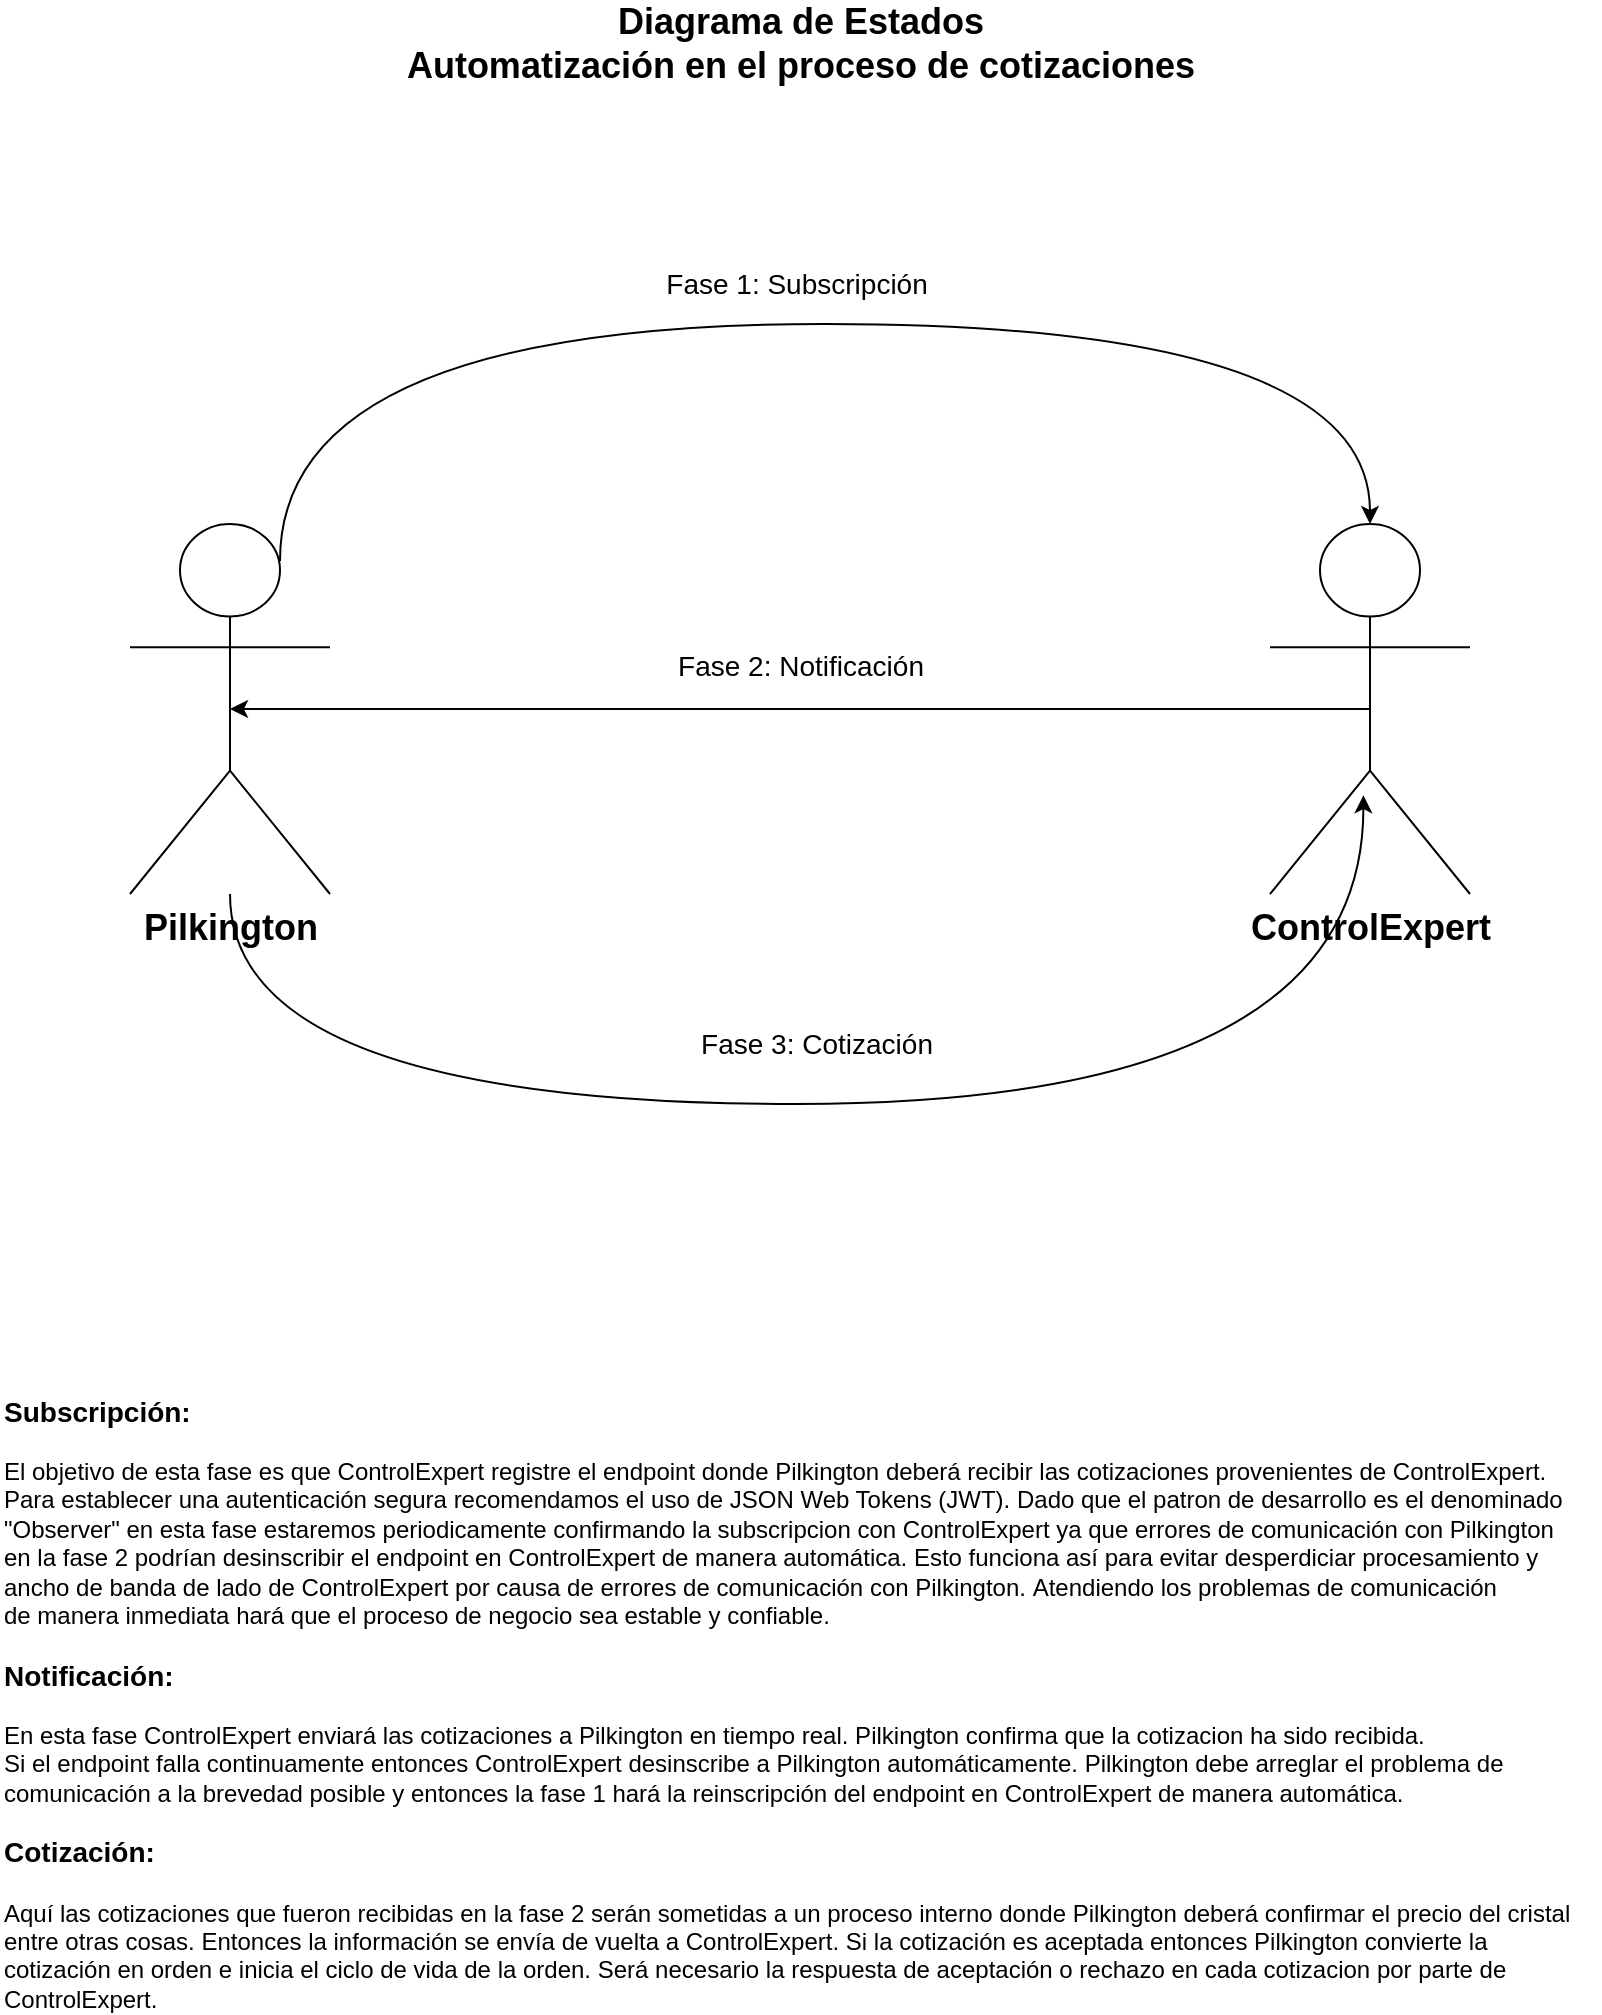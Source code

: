 <mxfile version="13.5.7" type="device" pages="2"><diagram id="7abeKxNTP9F-t3Ke3u-b" name="States"><mxGraphModel dx="1342" dy="642" grid="1" gridSize="10" guides="1" tooltips="1" connect="1" arrows="1" fold="1" page="1" pageScale="1" pageWidth="1100" pageHeight="1700" math="0" shadow="0"><root><mxCell id="SJULkJuK-DnaHvOuJz-L-0"/><mxCell id="SJULkJuK-DnaHvOuJz-L-1" parent="SJULkJuK-DnaHvOuJz-L-0"/><mxCell id="-hnTAG9LJGvzXUDbTKDv-25" value="&lt;font style=&quot;font-size: 14px&quot;&gt;Fase 1: Subscripción&lt;/font&gt;" style="edgeStyle=orthogonalEdgeStyle;rounded=0;orthogonalLoop=1;jettySize=auto;html=1;curved=1;entryX=0.5;entryY=0;entryDx=0;entryDy=0;entryPerimeter=0;exitX=0.75;exitY=0.1;exitDx=0;exitDy=0;exitPerimeter=0;" parent="SJULkJuK-DnaHvOuJz-L-1" source="-hnTAG9LJGvzXUDbTKDv-31" target="-hnTAG9LJGvzXUDbTKDv-32" edge="1"><mxGeometry x="-0.015" y="20" relative="1" as="geometry"><mxPoint x="425" y="440" as="sourcePoint"/><mxPoint x="680" y="440.858" as="targetPoint"/><Array as="points"><mxPoint x="290" y="200"/><mxPoint x="835" y="200"/></Array><mxPoint as="offset"/></mxGeometry></mxCell><mxCell id="-hnTAG9LJGvzXUDbTKDv-28" value="&lt;font style=&quot;font-size: 14px&quot;&gt;Fase 3: Cotización&lt;/font&gt;" style="edgeStyle=orthogonalEdgeStyle;curved=1;rounded=0;orthogonalLoop=1;jettySize=auto;html=1;entryX=0.467;entryY=0.733;entryDx=0;entryDy=0;entryPerimeter=0;" parent="SJULkJuK-DnaHvOuJz-L-1" source="-hnTAG9LJGvzXUDbTKDv-31" target="-hnTAG9LJGvzXUDbTKDv-32" edge="1"><mxGeometry x="-0.038" y="30" relative="1" as="geometry"><mxPoint x="425" y="480" as="sourcePoint"/><mxPoint x="685" y="470" as="targetPoint"/><Array as="points"><mxPoint x="265" y="590"/><mxPoint x="832" y="590"/></Array><mxPoint as="offset"/></mxGeometry></mxCell><mxCell id="-hnTAG9LJGvzXUDbTKDv-29" value="&lt;font style=&quot;font-size: 14px&quot;&gt;Fase 2: Notificación&lt;/font&gt;" style="edgeStyle=none;rounded=0;orthogonalLoop=1;jettySize=auto;html=1;entryX=0.5;entryY=0.5;entryDx=0;entryDy=0;exitX=0.5;exitY=0.5;exitDx=0;exitDy=0;exitPerimeter=0;entryPerimeter=0;" parent="SJULkJuK-DnaHvOuJz-L-1" source="-hnTAG9LJGvzXUDbTKDv-32" target="-hnTAG9LJGvzXUDbTKDv-31" edge="1"><mxGeometry y="-22" relative="1" as="geometry"><mxPoint x="670" y="455" as="sourcePoint"/><mxPoint x="440" y="455" as="targetPoint"/><mxPoint as="offset"/></mxGeometry></mxCell><mxCell id="-hnTAG9LJGvzXUDbTKDv-31" value="&lt;b&gt;&lt;font style=&quot;font-size: 18px&quot;&gt;Pilkington&lt;/font&gt;&lt;/b&gt;" style="shape=umlActor;verticalLabelPosition=bottom;verticalAlign=top;html=1;fillColor=none;" parent="SJULkJuK-DnaHvOuJz-L-1" vertex="1"><mxGeometry x="215" y="300" width="100" height="185" as="geometry"/></mxCell><mxCell id="-hnTAG9LJGvzXUDbTKDv-32" value="&lt;font style=&quot;font-size: 18px&quot;&gt;&lt;b&gt;ControlExpert&lt;/b&gt;&lt;/font&gt;" style="shape=umlActor;verticalLabelPosition=bottom;verticalAlign=top;html=1;fillColor=none;" parent="SJULkJuK-DnaHvOuJz-L-1" vertex="1"><mxGeometry x="785" y="300" width="100" height="185" as="geometry"/></mxCell><mxCell id="MNfuSNsSeSweqInXl_1V-0" value="&lt;font style=&quot;font-size: 18px&quot;&gt;Diagrama de Estados&lt;br&gt;Automatización en el proceso de cotizaciones&lt;/font&gt;" style="text;html=1;align=center;verticalAlign=middle;resizable=0;points=[];autosize=1;fontStyle=1" parent="SJULkJuK-DnaHvOuJz-L-1" vertex="1"><mxGeometry x="345" y="40" width="410" height="40" as="geometry"/></mxCell><mxCell id="VOP78L5EGlvwiCBQJU8j-10" value="&lt;div&gt;&lt;b&gt;&lt;font style=&quot;font-size: 14px&quot;&gt;Subscripción:&lt;/font&gt;&lt;/b&gt;&lt;/div&gt;&lt;div&gt;&lt;br&gt;&lt;/div&gt;&lt;div&gt;El objetivo de esta fase es que ControlExpert registre el endpoint donde Pilkington deberá recibir las cotizaciones provenientes de ControlExpert.&lt;/div&gt;&lt;div&gt;Para establecer una autenticación segura recomendamos el uso de JSON Web Tokens (JWT). Dado que el patron de desarrollo es el denominado&lt;/div&gt;&lt;div&gt;&quot;Observer&quot; en esta fase estaremos&amp;nbsp;&lt;span&gt;periodicamente confirmando la subscripcion con ControlExpert ya que errores de comunicación con Pilkington&lt;/span&gt;&lt;/div&gt;&lt;div&gt;&lt;span&gt;en la fase 2 podrían desinscribir el endpoint en ControlExpert&amp;nbsp;&lt;/span&gt;&lt;span&gt;de manera automática.&amp;nbsp;&lt;/span&gt;&lt;span&gt;Esto funciona así para&amp;nbsp;&lt;/span&gt;&lt;span&gt;evitar desperdiciar procesamiento y&amp;nbsp;&lt;/span&gt;&lt;/div&gt;&lt;div&gt;&lt;span&gt;ancho de banda de lado de ControlExpert por causa de errores de comunicación con Pilkington.&amp;nbsp;&lt;/span&gt;&lt;span&gt;Atendiendo los problemas de comunicación&lt;/span&gt;&lt;/div&gt;&lt;div&gt;&lt;span&gt;de manera inmediata hará que el proceso de negocio sea estable y confiable.&lt;/span&gt;&lt;/div&gt;&lt;div&gt;&lt;br&gt;&lt;/div&gt;&lt;div&gt;&lt;b&gt;&lt;font style=&quot;font-size: 14px&quot;&gt;Notificación:&lt;/font&gt;&lt;/b&gt;&lt;/div&gt;&lt;div&gt;&lt;br&gt;&lt;/div&gt;&lt;div&gt;En esta fase ControlExpert enviará las cotizaciones a Pilkington en tiempo real. Pilkington confirma que la cotizacion ha sido recibida.&lt;/div&gt;&lt;div&gt;Si el endpoint falla continuamente entonces ControlExpert desinscribe a Pilkington automáticamente. Pilkington debe arreglar el problema de&amp;nbsp;&lt;/div&gt;&lt;div&gt;comunicación a la brevedad posible&amp;nbsp;&lt;span&gt;y&amp;nbsp;&lt;/span&gt;&lt;span&gt;entonces la fase 1 hará la reinscripción del endpoint en ControlExpert de manera automática.&lt;/span&gt;&lt;/div&gt;&lt;div&gt;&lt;br&gt;&lt;/div&gt;&lt;div&gt;&lt;b&gt;&lt;font style=&quot;font-size: 14px&quot;&gt;Cotización:&lt;/font&gt;&lt;/b&gt;&lt;/div&gt;&lt;div&gt;&lt;br&gt;&lt;/div&gt;&lt;div&gt;Aquí las cotizaciones que fueron recibidas en la fase 2 serán sometidas a un proceso interno donde Pilkington deberá confirmar el precio del cristal&amp;nbsp;&lt;/div&gt;&lt;div&gt;entre otras cosas.&amp;nbsp;&lt;span&gt;Entonces la información se envía de vuelta a ControlExpert. Si la cotización es aceptada entonces Pilkington convierte&amp;nbsp;&lt;/span&gt;&lt;span&gt;la&amp;nbsp;&lt;/span&gt;&lt;/div&gt;&lt;div&gt;&lt;span&gt;cotización en orden e inicia el ciclo de vida de la orden.&amp;nbsp;&lt;/span&gt;&lt;span&gt;Será necesario la respuesta de aceptación o rechazo en cada cotizacion por parte de&amp;nbsp;&lt;/span&gt;&lt;/div&gt;&lt;div&gt;&lt;span&gt;ControlExpert.&lt;/span&gt;&lt;/div&gt;" style="text;html=1;align=left;verticalAlign=middle;resizable=0;points=[];autosize=1;" vertex="1" parent="SJULkJuK-DnaHvOuJz-L-1"><mxGeometry x="150" y="740" width="800" height="300" as="geometry"/></mxCell></root></mxGraphModel></diagram><diagram id="RaXyIi3Ek7fJzjvy-e_c" name="Sequence"><mxGraphModel dx="1342" dy="642" grid="1" gridSize="10" guides="1" tooltips="1" connect="1" arrows="1" fold="1" page="1" pageScale="1" pageWidth="1100" pageHeight="1700" math="0" shadow="0"><root><mxCell id="PCvYHxLtg_FURMmkUdhe-0"/><mxCell id="PCvYHxLtg_FURMmkUdhe-1" parent="PCvYHxLtg_FURMmkUdhe-0"/><mxCell id="XxgOG4PLiPkIXX04eCpn-36" style="edgeStyle=orthogonalEdgeStyle;rounded=0;orthogonalLoop=1;jettySize=auto;html=1;" parent="PCvYHxLtg_FURMmkUdhe-1" source="XxgOG4PLiPkIXX04eCpn-17" edge="1"><mxGeometry relative="1" as="geometry"><mxPoint x="176" y="910" as="targetPoint"/><Array as="points"><mxPoint x="90" y="620"/><mxPoint x="90" y="910"/></Array></mxGeometry></mxCell><mxCell id="XxgOG4PLiPkIXX04eCpn-38" style="edgeStyle=orthogonalEdgeStyle;rounded=0;orthogonalLoop=1;jettySize=auto;html=1;" parent="PCvYHxLtg_FURMmkUdhe-1" source="XxgOG4PLiPkIXX04eCpn-26" edge="1"><mxGeometry relative="1" as="geometry"><mxPoint x="176" y="910" as="targetPoint"/><Array as="points"><mxPoint x="90" y="740"/><mxPoint x="90" y="910"/></Array></mxGeometry></mxCell><mxCell id="XxgOG4PLiPkIXX04eCpn-41" style="edgeStyle=orthogonalEdgeStyle;rounded=0;orthogonalLoop=1;jettySize=auto;html=1;" parent="PCvYHxLtg_FURMmkUdhe-1" source="XxgOG4PLiPkIXX04eCpn-39" edge="1"><mxGeometry relative="1" as="geometry"><mxPoint x="176" y="240" as="targetPoint"/><Array as="points"><mxPoint x="90" y="520"/><mxPoint x="90" y="240"/></Array></mxGeometry></mxCell><mxCell id="eopvUxrx-0lpeHai7FpC-42" style="edgeStyle=orthogonalEdgeStyle;rounded=0;orthogonalLoop=1;jettySize=auto;html=1;exitX=0;exitY=0.5;exitDx=0;exitDy=0;" parent="PCvYHxLtg_FURMmkUdhe-1" source="eopvUxrx-0lpeHai7FpC-14" edge="1"><mxGeometry relative="1" as="geometry"><mxPoint x="710" y="1190" as="targetPoint"/><Array as="points"><mxPoint x="630" y="980"/><mxPoint x="630" y="1190"/></Array></mxGeometry></mxCell><mxCell id="eopvUxrx-0lpeHai7FpC-44" value="Observer pattern donde Pilkington es el Observer y ControlExpert es el Subject" style="text;html=1;align=center;verticalAlign=middle;resizable=0;points=[];autosize=1;fontStyle=1" parent="PCvYHxLtg_FURMmkUdhe-1" vertex="1"><mxGeometry x="315" y="80" width="470" height="20" as="geometry"/></mxCell><mxCell id="eopvUxrx-0lpeHai7FpC-46" value="&lt;font style=&quot;font-size: 18px&quot;&gt;Diagrama de Secuencia&lt;br&gt;Automatización en el proceso de cotizaciones&lt;/font&gt;" style="text;html=1;align=center;verticalAlign=middle;resizable=0;points=[];autosize=1;fontStyle=1" parent="PCvYHxLtg_FURMmkUdhe-1" vertex="1"><mxGeometry x="350" y="40" width="410" height="40" as="geometry"/></mxCell><mxCell id="eopvUxrx-0lpeHai7FpC-85" value="Observer pattern donde Pilkington es el Observer y ControlExpert es el Subject" style="text;html=1;align=center;verticalAlign=middle;resizable=0;points=[];autosize=1;fontStyle=1" parent="PCvYHxLtg_FURMmkUdhe-1" vertex="1"><mxGeometry x="1415" y="80" width="470" height="20" as="geometry"/></mxCell><mxCell id="xNc4KxqHAgmPwSEifa6A-0" value="Fase 1: Subscripción" style="swimlane;html=1;childLayout=stackLayout;resizeParent=1;resizeParentMax=0;startSize=20;fillColor=#FFFF99;" parent="PCvYHxLtg_FURMmkUdhe-1" vertex="1"><mxGeometry x="80" y="130" width="400" height="1510" as="geometry"/></mxCell><mxCell id="XxgOG4PLiPkIXX04eCpn-14" value="" style="edgeStyle=orthogonalEdgeStyle;rounded=0;orthogonalLoop=1;jettySize=auto;html=1;" parent="xNc4KxqHAgmPwSEifa6A-0" source="XxgOG4PLiPkIXX04eCpn-9" target="XxgOG4PLiPkIXX04eCpn-13" edge="1"><mxGeometry relative="1" as="geometry"/></mxCell><mxCell id="XxgOG4PLiPkIXX04eCpn-18" value="" style="edgeStyle=orthogonalEdgeStyle;rounded=0;orthogonalLoop=1;jettySize=auto;html=1;" parent="xNc4KxqHAgmPwSEifa6A-0" source="XxgOG4PLiPkIXX04eCpn-15" target="XxgOG4PLiPkIXX04eCpn-17" edge="1"><mxGeometry relative="1" as="geometry"/></mxCell><mxCell id="XxgOG4PLiPkIXX04eCpn-27" value="" style="edgeStyle=orthogonalEdgeStyle;rounded=0;orthogonalLoop=1;jettySize=auto;html=1;" parent="xNc4KxqHAgmPwSEifa6A-0" source="XxgOG4PLiPkIXX04eCpn-23" target="XxgOG4PLiPkIXX04eCpn-26" edge="1"><mxGeometry relative="1" as="geometry"/></mxCell><mxCell id="XxgOG4PLiPkIXX04eCpn-33" value="" style="edgeStyle=orthogonalEdgeStyle;rounded=0;orthogonalLoop=1;jettySize=auto;html=1;" parent="xNc4KxqHAgmPwSEifa6A-0" source="XxgOG4PLiPkIXX04eCpn-29" target="XxgOG4PLiPkIXX04eCpn-32" edge="1"><mxGeometry relative="1" as="geometry"/></mxCell><mxCell id="xNc4KxqHAgmPwSEifa6A-1" value="Pilkington" style="swimlane;html=1;startSize=20;fillColor=#FFFF99;" parent="xNc4KxqHAgmPwSEifa6A-0" vertex="1"><mxGeometry y="20" width="200" height="1490" as="geometry"/></mxCell><mxCell id="XxgOG4PLiPkIXX04eCpn-10" value="" style="edgeStyle=orthogonalEdgeStyle;rounded=0;orthogonalLoop=1;jettySize=auto;html=1;exitX=0.5;exitY=1;exitDx=0;exitDy=0;" parent="xNc4KxqHAgmPwSEifa6A-1" source="TBLZl2J0MWaLseZxnZyN-0" target="XxgOG4PLiPkIXX04eCpn-9" edge="1"><mxGeometry relative="1" as="geometry"><mxPoint x="95.5" y="170" as="sourcePoint"/></mxGeometry></mxCell><mxCell id="XxgOG4PLiPkIXX04eCpn-45" value="Fin" style="ellipse;whiteSpace=wrap;html=1;strokeWidth=2;fillColor=#FFFF99;" parent="xNc4KxqHAgmPwSEifa6A-1" vertex="1"><mxGeometry x="68" y="910" width="55" height="30" as="geometry"/></mxCell><mxCell id="XxgOG4PLiPkIXX04eCpn-0" value="Inicio" style="strokeWidth=2;html=1;shape=mxgraph.flowchart.start_1;whiteSpace=wrap;fillColor=#FFFF99;" parent="xNc4KxqHAgmPwSEifa6A-1" vertex="1"><mxGeometry x="68" y="40" width="55" height="30" as="geometry"/></mxCell><mxCell id="XxgOG4PLiPkIXX04eCpn-39" value="Reintenta en 15 min" style="whiteSpace=wrap;html=1;strokeWidth=2;fillColor=#FFFF99;" parent="xNc4KxqHAgmPwSEifa6A-1" vertex="1"><mxGeometry x="35.5" y="340" width="120" height="60" as="geometry"/></mxCell><mxCell id="XxgOG4PLiPkIXX04eCpn-26" value="Http 208&lt;br&gt;Already reported" style="shape=document;whiteSpace=wrap;html=1;boundedLbl=1;strokeWidth=2;fillColor=#FFFF99;" parent="xNc4KxqHAgmPwSEifa6A-1" vertex="1"><mxGeometry x="35.5" y="550" width="120" height="80" as="geometry"/></mxCell><mxCell id="XxgOG4PLiPkIXX04eCpn-17" value="Http 401&lt;br&gt;Unauthorized" style="shape=document;whiteSpace=wrap;html=1;boundedLbl=1;strokeWidth=2;fillColor=#FFFF99;" parent="xNc4KxqHAgmPwSEifa6A-1" vertex="1"><mxGeometry x="35.5" y="430" width="120" height="80" as="geometry"/></mxCell><mxCell id="XxgOG4PLiPkIXX04eCpn-32" value="Http 202&lt;br&gt;Accepted" style="shape=document;whiteSpace=wrap;html=1;boundedLbl=1;strokeWidth=2;fillColor=#FFFF99;" parent="xNc4KxqHAgmPwSEifa6A-1" vertex="1"><mxGeometry x="35.5" y="660" width="120" height="80" as="geometry"/></mxCell><mxCell id="XxgOG4PLiPkIXX04eCpn-40" value="" style="edgeStyle=orthogonalEdgeStyle;rounded=0;orthogonalLoop=1;jettySize=auto;html=1;" parent="xNc4KxqHAgmPwSEifa6A-1" source="XxgOG4PLiPkIXX04eCpn-9" target="XxgOG4PLiPkIXX04eCpn-39" edge="1"><mxGeometry relative="1" as="geometry"/></mxCell><mxCell id="XxgOG4PLiPkIXX04eCpn-44" value="" style="edgeStyle=orthogonalEdgeStyle;rounded=0;orthogonalLoop=1;jettySize=auto;html=1;" parent="xNc4KxqHAgmPwSEifa6A-1" source="XxgOG4PLiPkIXX04eCpn-32" target="XxgOG4PLiPkIXX04eCpn-43" edge="1"><mxGeometry relative="1" as="geometry"/></mxCell><mxCell id="XxgOG4PLiPkIXX04eCpn-46" value="" style="edgeStyle=orthogonalEdgeStyle;rounded=0;orthogonalLoop=1;jettySize=auto;html=1;" parent="xNc4KxqHAgmPwSEifa6A-1" source="XxgOG4PLiPkIXX04eCpn-43" target="XxgOG4PLiPkIXX04eCpn-45" edge="1"><mxGeometry relative="1" as="geometry"/></mxCell><mxCell id="XxgOG4PLiPkIXX04eCpn-48" style="edgeStyle=orthogonalEdgeStyle;rounded=0;orthogonalLoop=1;jettySize=auto;html=1;entryX=1;entryY=0.5;entryDx=0;entryDy=0;" parent="xNc4KxqHAgmPwSEifa6A-1" source="XxgOG4PLiPkIXX04eCpn-43" target="XxgOG4PLiPkIXX04eCpn-39" edge="1"><mxGeometry relative="1" as="geometry"><mxPoint x="96" y="90" as="targetPoint"/><Array as="points"><mxPoint x="190" y="830"/><mxPoint x="190" y="370"/></Array></mxGeometry></mxCell><mxCell id="TBLZl2J0MWaLseZxnZyN-0" value="Busca el timestamp de la última notificación recibida en la&amp;nbsp;fase 2" style="whiteSpace=wrap;html=1;strokeWidth=2;fillColor=#FFFF99;" vertex="1" parent="xNc4KxqHAgmPwSEifa6A-1"><mxGeometry x="35.5" y="120" width="120" height="60" as="geometry"/></mxCell><mxCell id="eopvUxrx-0lpeHai7FpC-118" value="" style="group" parent="xNc4KxqHAgmPwSEifa6A-1" vertex="1" connectable="0"><mxGeometry x="40.5" y="210" width="139" height="100" as="geometry"/></mxCell><mxCell id="XxgOG4PLiPkIXX04eCpn-9" value="Timestamp&lt;br&gt;&amp;gt; 1 hora?" style="rhombus;whiteSpace=wrap;html=1;strokeWidth=2;fillColor=#FFFF99;" parent="eopvUxrx-0lpeHai7FpC-118" vertex="1"><mxGeometry width="110" height="80" as="geometry"/></mxCell><mxCell id="XxgOG4PLiPkIXX04eCpn-20" value="SI" style="text;html=1;align=center;verticalAlign=middle;resizable=0;points=[];autosize=1;" parent="eopvUxrx-0lpeHai7FpC-118" vertex="1"><mxGeometry x="104" y="10" width="30" height="20" as="geometry"/></mxCell><mxCell id="XxgOG4PLiPkIXX04eCpn-42" value="NO" style="text;html=1;align=center;verticalAlign=middle;resizable=0;points=[];autosize=1;" parent="eopvUxrx-0lpeHai7FpC-118" vertex="1"><mxGeometry x="64" y="80" width="30" height="20" as="geometry"/></mxCell><mxCell id="eopvUxrx-0lpeHai7FpC-119" value="" style="group" parent="xNc4KxqHAgmPwSEifa6A-1" vertex="1" connectable="0"><mxGeometry x="40.5" y="790" width="134" height="98" as="geometry"/></mxCell><mxCell id="XxgOG4PLiPkIXX04eCpn-43" value="Detener&lt;br&gt;el ciclo?" style="rhombus;whiteSpace=wrap;html=1;strokeWidth=2;fillColor=#FFFF99;" parent="eopvUxrx-0lpeHai7FpC-119" vertex="1"><mxGeometry width="110" height="80" as="geometry"/></mxCell><mxCell id="XxgOG4PLiPkIXX04eCpn-49" value="NO" style="text;html=1;align=center;verticalAlign=middle;resizable=0;points=[];autosize=1;" parent="eopvUxrx-0lpeHai7FpC-119" vertex="1"><mxGeometry x="104" y="14" width="30" height="20" as="geometry"/></mxCell><mxCell id="XxgOG4PLiPkIXX04eCpn-47" value="SI" style="text;html=1;align=center;verticalAlign=middle;resizable=0;points=[];autosize=1;" parent="eopvUxrx-0lpeHai7FpC-119" vertex="1"><mxGeometry x="61" y="78" width="30" height="20" as="geometry"/></mxCell><mxCell id="TBLZl2J0MWaLseZxnZyN-1" value="" style="edgeStyle=orthogonalEdgeStyle;rounded=0;orthogonalLoop=1;jettySize=auto;html=1;" edge="1" parent="xNc4KxqHAgmPwSEifa6A-1" source="XxgOG4PLiPkIXX04eCpn-0" target="TBLZl2J0MWaLseZxnZyN-0"><mxGeometry relative="1" as="geometry"/></mxCell><mxCell id="xNc4KxqHAgmPwSEifa6A-2" value="ControlExpert" style="swimlane;html=1;startSize=20;fillColor=#FFFF99;" parent="xNc4KxqHAgmPwSEifa6A-0" vertex="1"><mxGeometry x="200" y="20" width="200" height="1490" as="geometry"/></mxCell><mxCell id="TBLZl2J0MWaLseZxnZyN-2" value="En los metadatos viene incluído el endpoint de Pilkington" style="shape=callout;whiteSpace=wrap;html=1;perimeter=calloutPerimeter;" vertex="1" parent="xNc4KxqHAgmPwSEifa6A-2"><mxGeometry x="50" y="120" width="130" height="80" as="geometry"/></mxCell><mxCell id="XxgOG4PLiPkIXX04eCpn-13" value="Recibe JWT&lt;br&gt;(credenciales y metadatos)" style="shape=parallelogram;perimeter=parallelogramPerimeter;whiteSpace=wrap;html=1;fixedSize=1;strokeWidth=2;fillColor=#FFFF99;" parent="xNc4KxqHAgmPwSEifa6A-2" vertex="1"><mxGeometry x="44" y="220" width="120" height="60" as="geometry"/></mxCell><mxCell id="XxgOG4PLiPkIXX04eCpn-16" value="" style="edgeStyle=orthogonalEdgeStyle;rounded=0;orthogonalLoop=1;jettySize=auto;html=1;" parent="xNc4KxqHAgmPwSEifa6A-2" source="XxgOG4PLiPkIXX04eCpn-13" target="XxgOG4PLiPkIXX04eCpn-15" edge="1"><mxGeometry relative="1" as="geometry"/></mxCell><mxCell id="XxgOG4PLiPkIXX04eCpn-24" value="" style="edgeStyle=orthogonalEdgeStyle;rounded=0;orthogonalLoop=1;jettySize=auto;html=1;" parent="xNc4KxqHAgmPwSEifa6A-2" source="XxgOG4PLiPkIXX04eCpn-15" target="XxgOG4PLiPkIXX04eCpn-23" edge="1"><mxGeometry relative="1" as="geometry"/></mxCell><mxCell id="XxgOG4PLiPkIXX04eCpn-29" value="Subscribe&lt;br&gt;el endpoint&lt;br&gt;de Pilkington" style="whiteSpace=wrap;html=1;strokeWidth=2;fillColor=#FFFF99;" parent="xNc4KxqHAgmPwSEifa6A-2" vertex="1"><mxGeometry x="44" y="670" width="120" height="60" as="geometry"/></mxCell><mxCell id="XxgOG4PLiPkIXX04eCpn-30" value="" style="edgeStyle=orthogonalEdgeStyle;rounded=0;orthogonalLoop=1;jettySize=auto;html=1;" parent="xNc4KxqHAgmPwSEifa6A-2" source="XxgOG4PLiPkIXX04eCpn-23" target="XxgOG4PLiPkIXX04eCpn-29" edge="1"><mxGeometry relative="1" as="geometry"/></mxCell><mxCell id="eopvUxrx-0lpeHai7FpC-120" value="" style="group" parent="xNc4KxqHAgmPwSEifa6A-2" vertex="1" connectable="0"><mxGeometry x="29" y="430" width="130" height="98" as="geometry"/></mxCell><mxCell id="XxgOG4PLiPkIXX04eCpn-19" value="NO" style="text;html=1;align=center;verticalAlign=middle;resizable=0;points=[];autosize=1;" parent="eopvUxrx-0lpeHai7FpC-120" vertex="1"><mxGeometry y="10" width="30" height="20" as="geometry"/></mxCell><mxCell id="XxgOG4PLiPkIXX04eCpn-15" value="Credenciales&lt;br&gt;válidas?" style="rhombus;whiteSpace=wrap;html=1;strokeWidth=2;fillColor=#FFFF99;" parent="eopvUxrx-0lpeHai7FpC-120" vertex="1"><mxGeometry x="20" width="110" height="80" as="geometry"/></mxCell><mxCell id="XxgOG4PLiPkIXX04eCpn-25" value="SI" style="text;html=1;align=center;verticalAlign=middle;resizable=0;points=[];autosize=1;" parent="eopvUxrx-0lpeHai7FpC-120" vertex="1"><mxGeometry x="81" y="78" width="30" height="20" as="geometry"/></mxCell><mxCell id="eopvUxrx-0lpeHai7FpC-121" value="" style="group" parent="xNc4KxqHAgmPwSEifa6A-2" vertex="1" connectable="0"><mxGeometry x="20" y="550" width="139" height="98" as="geometry"/></mxCell><mxCell id="XxgOG4PLiPkIXX04eCpn-28" value="SI" style="text;html=1;align=center;verticalAlign=middle;resizable=0;points=[];autosize=1;" parent="eopvUxrx-0lpeHai7FpC-121" vertex="1"><mxGeometry x="5" y="10" width="30" height="20" as="geometry"/></mxCell><mxCell id="XxgOG4PLiPkIXX04eCpn-23" value="Ya está&lt;br&gt;subscrito?" style="rhombus;whiteSpace=wrap;html=1;strokeWidth=2;fillColor=#FFFF99;" parent="eopvUxrx-0lpeHai7FpC-121" vertex="1"><mxGeometry x="29" width="110" height="80" as="geometry"/></mxCell><mxCell id="XxgOG4PLiPkIXX04eCpn-31" value="NO" style="text;html=1;align=center;verticalAlign=middle;resizable=0;points=[];autosize=1;" parent="eopvUxrx-0lpeHai7FpC-121" vertex="1"><mxGeometry x="89" y="78" width="30" height="20" as="geometry"/></mxCell><mxCell id="eopvUxrx-0lpeHai7FpC-86" value="&lt;span style=&quot;font-size: 18px&quot;&gt;Diagrama de Secuencia&lt;/span&gt;&lt;br style=&quot;font-size: 18px&quot;&gt;&lt;span style=&quot;font-size: 18px&quot;&gt;Automatización en el proceso de cotizaciones&lt;/span&gt;" style="text;html=1;align=center;verticalAlign=middle;resizable=0;points=[];autosize=1;fontStyle=1" parent="PCvYHxLtg_FURMmkUdhe-1" vertex="1"><mxGeometry x="1445" y="40" width="410" height="40" as="geometry"/></mxCell><mxCell id="eopvUxrx-0lpeHai7FpC-111" style="edgeStyle=orthogonalEdgeStyle;rounded=0;orthogonalLoop=1;jettySize=auto;html=1;" parent="PCvYHxLtg_FURMmkUdhe-1" source="eopvUxrx-0lpeHai7FpC-108" edge="1"><mxGeometry relative="1" as="geometry"><mxPoint x="710" y="1190" as="targetPoint"/><Array as="points"><mxPoint x="630" y="860"/><mxPoint x="630" y="1190"/><mxPoint x="710" y="1190"/></Array></mxGeometry></mxCell><mxCell id="eopvUxrx-0lpeHai7FpC-48" value="Fase 3: Cotización" style="swimlane;html=1;childLayout=stackLayout;resizeParent=1;resizeParentMax=0;startSize=20;fillColor=#FFFF99;" parent="PCvYHxLtg_FURMmkUdhe-1" vertex="1"><mxGeometry x="1200" y="130" width="400" height="1510" as="geometry"/></mxCell><mxCell id="eopvUxrx-0lpeHai7FpC-53" value="Pilkington" style="swimlane;html=1;startSize=20;fillColor=#FFFF99;" parent="eopvUxrx-0lpeHai7FpC-48" vertex="1"><mxGeometry y="20" width="200" height="1490" as="geometry"/></mxCell><mxCell id="eopvUxrx-0lpeHai7FpC-168" value="SI" style="edgeStyle=orthogonalEdgeStyle;rounded=0;orthogonalLoop=1;jettySize=auto;html=1;entryX=0;entryY=0.5;entryDx=0;entryDy=0;exitX=0;exitY=0.5;exitDx=0;exitDy=0;" parent="eopvUxrx-0lpeHai7FpC-53" source="eopvUxrx-0lpeHai7FpC-167" target="eopvUxrx-0lpeHai7FpC-127" edge="1"><mxGeometry x="-0.97" y="-10" relative="1" as="geometry"><Array as="points"><mxPoint x="10" y="1000"/><mxPoint x="10" y="241"/></Array><mxPoint as="offset"/></mxGeometry></mxCell><mxCell id="eopvUxrx-0lpeHai7FpC-125" value="Recibe la cotización&lt;br&gt;que viene&lt;br&gt;de la fase 2" style="shape=parallelogram;perimeter=parallelogramPerimeter;whiteSpace=wrap;html=1;fixedSize=1;strokeWidth=2;fillColor=#FFFF99;" parent="eopvUxrx-0lpeHai7FpC-53" vertex="1"><mxGeometry x="20.5" y="100" width="150" height="80" as="geometry"/></mxCell><mxCell id="WtP6U8sidId-TH3r7X4D-1" style="edgeStyle=orthogonalEdgeStyle;rounded=0;orthogonalLoop=1;jettySize=auto;html=1;" parent="eopvUxrx-0lpeHai7FpC-53" source="eopvUxrx-0lpeHai7FpC-139" target="eopvUxrx-0lpeHai7FpC-159" edge="1"><mxGeometry relative="1" as="geometry"/></mxCell><mxCell id="eopvUxrx-0lpeHai7FpC-139" value="Reintentar&lt;br&gt;envío&lt;br&gt;automático?" style="rhombus;whiteSpace=wrap;html=1;strokeWidth=2;fillColor=#FFFF99;" parent="eopvUxrx-0lpeHai7FpC-53" vertex="1"><mxGeometry x="40.5" y="519" width="110" height="80" as="geometry"/></mxCell><mxCell id="eopvUxrx-0lpeHai7FpC-59" value="Inicio" style="strokeWidth=2;html=1;shape=mxgraph.flowchart.start_1;whiteSpace=wrap;fillColor=#FFFF99;" parent="eopvUxrx-0lpeHai7FpC-53" vertex="1"><mxGeometry x="68" y="40" width="55" height="30" as="geometry"/></mxCell><mxCell id="eopvUxrx-0lpeHai7FpC-126" value="" style="edgeStyle=orthogonalEdgeStyle;rounded=0;orthogonalLoop=1;jettySize=auto;html=1;" parent="eopvUxrx-0lpeHai7FpC-53" source="eopvUxrx-0lpeHai7FpC-59" target="eopvUxrx-0lpeHai7FpC-125" edge="1"><mxGeometry relative="1" as="geometry"/></mxCell><mxCell id="eopvUxrx-0lpeHai7FpC-128" value="" style="edgeStyle=orthogonalEdgeStyle;rounded=0;orthogonalLoop=1;jettySize=auto;html=1;" parent="eopvUxrx-0lpeHai7FpC-53" source="eopvUxrx-0lpeHai7FpC-125" target="eopvUxrx-0lpeHai7FpC-127" edge="1"><mxGeometry relative="1" as="geometry"/></mxCell><mxCell id="eopvUxrx-0lpeHai7FpC-130" value="" style="edgeStyle=orthogonalEdgeStyle;rounded=0;orthogonalLoop=1;jettySize=auto;html=1;" parent="eopvUxrx-0lpeHai7FpC-53" source="eopvUxrx-0lpeHai7FpC-127" target="eopvUxrx-0lpeHai7FpC-129" edge="1"><mxGeometry relative="1" as="geometry"/></mxCell><mxCell id="eopvUxrx-0lpeHai7FpC-140" style="edgeStyle=orthogonalEdgeStyle;rounded=0;orthogonalLoop=1;jettySize=auto;html=1;" parent="eopvUxrx-0lpeHai7FpC-53" source="eopvUxrx-0lpeHai7FpC-137" target="eopvUxrx-0lpeHai7FpC-139" edge="1"><mxGeometry relative="1" as="geometry"/></mxCell><mxCell id="eopvUxrx-0lpeHai7FpC-137" value="Notificar al departamento de sistemas en Pilkington" style="shape=document;whiteSpace=wrap;html=1;boundedLbl=1;strokeWidth=2;fillColor=#FFFF99;" parent="eopvUxrx-0lpeHai7FpC-53" vertex="1"><mxGeometry x="35.5" y="389" width="120" height="80" as="geometry"/></mxCell><mxCell id="eopvUxrx-0lpeHai7FpC-127" value="Proceso interno" style="shape=process;whiteSpace=wrap;html=1;backgroundOutline=1;strokeWidth=2;fillColor=#FFFF99;" parent="eopvUxrx-0lpeHai7FpC-53" vertex="1"><mxGeometry x="35.5" y="211" width="120" height="60" as="geometry"/></mxCell><mxCell id="eopvUxrx-0lpeHai7FpC-178" value="NO" style="edgeStyle=orthogonalEdgeStyle;rounded=0;orthogonalLoop=1;jettySize=auto;html=1;entryX=0.5;entryY=0;entryDx=0;entryDy=0;" parent="eopvUxrx-0lpeHai7FpC-53" source="eopvUxrx-0lpeHai7FpC-167" target="eopvUxrx-0lpeHai7FpC-177" edge="1"><mxGeometry x="0.2" y="20" relative="1" as="geometry"><mxPoint as="offset"/></mxGeometry></mxCell><mxCell id="eopvUxrx-0lpeHai7FpC-179" value="SI" style="edgeStyle=orthogonalEdgeStyle;rounded=0;orthogonalLoop=1;jettySize=auto;html=1;entryX=0.5;entryY=0;entryDx=0;entryDy=0;" parent="eopvUxrx-0lpeHai7FpC-53" source="eopvUxrx-0lpeHai7FpC-177" target="eopvUxrx-0lpeHai7FpC-170" edge="1"><mxGeometry x="-0.951" y="20" relative="1" as="geometry"><mxPoint as="offset"/></mxGeometry></mxCell><mxCell id="eopvUxrx-0lpeHai7FpC-159" value="Notificar a&lt;br&gt;Pilkington" style="shape=document;whiteSpace=wrap;html=1;boundedLbl=1;strokeWidth=2;fillColor=#FFFF99;" parent="eopvUxrx-0lpeHai7FpC-53" vertex="1"><mxGeometry x="35.5" y="650" width="120" height="80" as="geometry"/></mxCell><mxCell id="WtP6U8sidId-TH3r7X4D-3" style="edgeStyle=orthogonalEdgeStyle;rounded=0;orthogonalLoop=1;jettySize=auto;html=1;" parent="eopvUxrx-0lpeHai7FpC-53" source="WtP6U8sidId-TH3r7X4D-2" target="eopvUxrx-0lpeHai7FpC-167" edge="1"><mxGeometry relative="1" as="geometry"/></mxCell><mxCell id="WtP6U8sidId-TH3r7X4D-2" value="Http 202&lt;br&gt;Accepted" style="shape=document;whiteSpace=wrap;html=1;boundedLbl=1;strokeWidth=2;fillColor=#FFFF99;" parent="eopvUxrx-0lpeHai7FpC-53" vertex="1"><mxGeometry x="40" y="820" width="120" height="80" as="geometry"/></mxCell><mxCell id="eopvUxrx-0lpeHai7FpC-177" value="Cotización&lt;br&gt;aceptada?" style="rhombus;whiteSpace=wrap;html=1;strokeWidth=2;fillColor=#FFFF99;" parent="eopvUxrx-0lpeHai7FpC-53" vertex="1"><mxGeometry x="45.5" y="1070" width="110" height="80" as="geometry"/></mxCell><mxCell id="eopvUxrx-0lpeHai7FpC-167" value="La cotización&lt;br&gt;necesita&lt;br&gt;ajustes?" style="rhombus;whiteSpace=wrap;html=1;strokeWidth=2;fillColor=#FFFF99;" parent="eopvUxrx-0lpeHai7FpC-53" vertex="1"><mxGeometry x="45.5" y="960" width="110" height="80" as="geometry"/></mxCell><mxCell id="eopvUxrx-0lpeHai7FpC-180" style="edgeStyle=orthogonalEdgeStyle;rounded=0;orthogonalLoop=1;jettySize=auto;html=1;entryX=0.5;entryY=0;entryDx=0;entryDy=0;entryPerimeter=0;" parent="eopvUxrx-0lpeHai7FpC-53" source="eopvUxrx-0lpeHai7FpC-170" target="eopvUxrx-0lpeHai7FpC-172" edge="1"><mxGeometry relative="1" as="geometry"/></mxCell><mxCell id="eopvUxrx-0lpeHai7FpC-172" value="Fin" style="strokeWidth=2;html=1;shape=mxgraph.flowchart.start_1;whiteSpace=wrap;fillColor=#FFFF99;" parent="eopvUxrx-0lpeHai7FpC-53" vertex="1"><mxGeometry x="73" y="1331" width="55" height="30" as="geometry"/></mxCell><mxCell id="eopvUxrx-0lpeHai7FpC-170" value="Convertir la cotización a orden en el sistema local" style="shape=process;whiteSpace=wrap;html=1;backgroundOutline=1;strokeWidth=2;fillColor=#FFFF99;" parent="eopvUxrx-0lpeHai7FpC-53" vertex="1"><mxGeometry x="40.5" y="1191" width="120" height="60" as="geometry"/></mxCell><mxCell id="eopvUxrx-0lpeHai7FpC-162" value="NO" style="text;html=1;align=center;verticalAlign=middle;resizable=0;points=[];autosize=1;" parent="eopvUxrx-0lpeHai7FpC-53" vertex="1"><mxGeometry x="100" y="599" width="30" height="20" as="geometry"/></mxCell><mxCell id="eopvUxrx-0lpeHai7FpC-129" value="Completa los campos requeridos por ControlExpert y envía la cotización de vuelta" style="whiteSpace=wrap;html=1;strokeWidth=2;fillColor=#FFFF99;" parent="eopvUxrx-0lpeHai7FpC-53" vertex="1"><mxGeometry x="28.25" y="302" width="134.5" height="68" as="geometry"/></mxCell><mxCell id="eopvUxrx-0lpeHai7FpC-142" value="SI" style="text;html=1;align=center;verticalAlign=middle;resizable=0;points=[];autosize=1;" parent="eopvUxrx-0lpeHai7FpC-53" vertex="1"><mxGeometry x="140.5" y="529" width="30" height="20" as="geometry"/></mxCell><mxCell id="eopvUxrx-0lpeHai7FpC-132" value="" style="edgeStyle=orthogonalEdgeStyle;rounded=0;orthogonalLoop=1;jettySize=auto;html=1;entryX=0.5;entryY=0;entryDx=0;entryDy=0;" parent="eopvUxrx-0lpeHai7FpC-48" source="eopvUxrx-0lpeHai7FpC-129" target="eopvUxrx-0lpeHai7FpC-135" edge="1"><mxGeometry relative="1" as="geometry"><mxPoint x="255.5" y="342" as="targetPoint"/></mxGeometry></mxCell><mxCell id="eopvUxrx-0lpeHai7FpC-138" value="" style="edgeStyle=orthogonalEdgeStyle;rounded=0;orthogonalLoop=1;jettySize=auto;html=1;" parent="eopvUxrx-0lpeHai7FpC-48" source="eopvUxrx-0lpeHai7FpC-135" target="eopvUxrx-0lpeHai7FpC-137" edge="1"><mxGeometry relative="1" as="geometry"/></mxCell><mxCell id="eopvUxrx-0lpeHai7FpC-73" value="ControlExpert" style="swimlane;html=1;startSize=20;fillColor=#FFFF99;" parent="eopvUxrx-0lpeHai7FpC-48" vertex="1"><mxGeometry x="200" y="20" width="200" height="1490" as="geometry"/></mxCell><mxCell id="eopvUxrx-0lpeHai7FpC-134" value="SI" style="text;html=1;align=center;verticalAlign=middle;resizable=0;points=[];autosize=1;" parent="eopvUxrx-0lpeHai7FpC-73" vertex="1"><mxGeometry x="25" y="399" width="30" height="20" as="geometry"/></mxCell><mxCell id="WtP6U8sidId-TH3r7X4D-0" value="Valida cotización y envía respuesta" style="shape=process;whiteSpace=wrap;html=1;backgroundOutline=1;strokeWidth=2;fillColor=#FFFF99;" parent="eopvUxrx-0lpeHai7FpC-73" vertex="1"><mxGeometry x="40" y="530" width="120" height="60" as="geometry"/></mxCell><mxCell id="eopvUxrx-0lpeHai7FpC-135" value="Error&lt;br&gt;en recepción?&lt;br&gt;(4XX-5XX)" style="rhombus;whiteSpace=wrap;html=1;strokeWidth=2;fillColor=#FFFF99;" parent="eopvUxrx-0lpeHai7FpC-73" vertex="1"><mxGeometry x="45" y="389" width="110" height="80" as="geometry"/></mxCell><mxCell id="eopvUxrx-0lpeHai7FpC-144" value="" style="edgeStyle=orthogonalEdgeStyle;rounded=0;orthogonalLoop=1;jettySize=auto;html=1;" parent="eopvUxrx-0lpeHai7FpC-73" source="eopvUxrx-0lpeHai7FpC-135" edge="1"><mxGeometry relative="1" as="geometry"><mxPoint x="100" y="529" as="targetPoint"/></mxGeometry></mxCell><mxCell id="eopvUxrx-0lpeHai7FpC-136" value="NO" style="text;html=1;align=center;verticalAlign=middle;resizable=0;points=[];autosize=1;" parent="eopvUxrx-0lpeHai7FpC-73" vertex="1"><mxGeometry x="110" y="469" width="30" height="20" as="geometry"/></mxCell><mxCell id="eopvUxrx-0lpeHai7FpC-146" value="" style="edgeStyle=orthogonalEdgeStyle;rounded=0;orthogonalLoop=1;jettySize=auto;html=1;" parent="eopvUxrx-0lpeHai7FpC-48" edge="1"><mxGeometry relative="1" as="geometry"><Array as="points"><mxPoint x="300" y="810"/><mxPoint x="101" y="810"/></Array><mxPoint x="300" y="609" as="sourcePoint"/><mxPoint x="101" y="840" as="targetPoint"/></mxGeometry></mxCell><mxCell id="eopvUxrx-0lpeHai7FpC-141" style="edgeStyle=orthogonalEdgeStyle;rounded=0;orthogonalLoop=1;jettySize=auto;html=1;entryX=0.5;entryY=0;entryDx=0;entryDy=0;exitX=1;exitY=0.5;exitDx=0;exitDy=0;" parent="eopvUxrx-0lpeHai7FpC-48" source="eopvUxrx-0lpeHai7FpC-139" target="eopvUxrx-0lpeHai7FpC-135" edge="1"><mxGeometry relative="1" as="geometry"><Array as="points"><mxPoint x="190" y="579"/><mxPoint x="190" y="356"/><mxPoint x="300" y="356"/></Array><mxPoint x="30" y="300" as="targetPoint"/></mxGeometry></mxCell><mxCell id="XxgOG4PLiPkIXX04eCpn-50" value="Fase 2: Notificación" style="swimlane;html=1;childLayout=stackLayout;resizeParent=1;resizeParentMax=0;startSize=20;fillColor=#FFFF99;" parent="PCvYHxLtg_FURMmkUdhe-1" vertex="1"><mxGeometry x="620" y="130" width="380" height="1510" as="geometry"/></mxCell><mxCell id="eopvUxrx-0lpeHai7FpC-90" style="edgeStyle=orthogonalEdgeStyle;rounded=0;orthogonalLoop=1;jettySize=auto;html=1;" parent="XxgOG4PLiPkIXX04eCpn-50" source="eopvUxrx-0lpeHai7FpC-6" target="eopvUxrx-0lpeHai7FpC-88" edge="1"><mxGeometry relative="1" as="geometry"/></mxCell><mxCell id="eopvUxrx-0lpeHai7FpC-15" value="" style="edgeStyle=orthogonalEdgeStyle;rounded=0;orthogonalLoop=1;jettySize=auto;html=1;entryX=1;entryY=0.5;entryDx=0;entryDy=0;" parent="XxgOG4PLiPkIXX04eCpn-50" source="eopvUxrx-0lpeHai7FpC-12" target="eopvUxrx-0lpeHai7FpC-14" edge="1"><mxGeometry relative="1" as="geometry"><Array as="points"><mxPoint x="190" y="600"/><mxPoint x="190" y="850"/></Array></mxGeometry></mxCell><mxCell id="eopvUxrx-0lpeHai7FpC-27" value="" style="edgeStyle=orthogonalEdgeStyle;rounded=0;orthogonalLoop=1;jettySize=auto;html=1;entryX=1;entryY=0.5;entryDx=0;entryDy=0;exitX=0.5;exitY=1;exitDx=0;exitDy=0;" parent="XxgOG4PLiPkIXX04eCpn-50" source="eopvUxrx-0lpeHai7FpC-21" target="eopvUxrx-0lpeHai7FpC-24" edge="1"><mxGeometry relative="1" as="geometry"><mxPoint x="280" y="790" as="targetPoint"/></mxGeometry></mxCell><mxCell id="eopvUxrx-0lpeHai7FpC-101" style="edgeStyle=orthogonalEdgeStyle;rounded=0;orthogonalLoop=1;jettySize=auto;html=1;entryX=0.5;entryY=0;entryDx=0;entryDy=0;" parent="XxgOG4PLiPkIXX04eCpn-50" source="eopvUxrx-0lpeHai7FpC-88" target="eopvUxrx-0lpeHai7FpC-105" edge="1"><mxGeometry relative="1" as="geometry"><mxPoint x="150" y="362.5" as="targetPoint"/></mxGeometry></mxCell><mxCell id="XxgOG4PLiPkIXX04eCpn-55" value="ControlExpert" style="swimlane;html=1;startSize=20;fillColor=#FFFF99;" parent="XxgOG4PLiPkIXX04eCpn-50" vertex="1"><mxGeometry y="20" width="180" height="1490" as="geometry"/></mxCell><mxCell id="eopvUxrx-0lpeHai7FpC-1" value="" style="edgeStyle=orthogonalEdgeStyle;rounded=0;orthogonalLoop=1;jettySize=auto;html=1;" parent="XxgOG4PLiPkIXX04eCpn-55" source="XxgOG4PLiPkIXX04eCpn-86" target="eopvUxrx-0lpeHai7FpC-0" edge="1"><mxGeometry relative="1" as="geometry"/></mxCell><mxCell id="eopvUxrx-0lpeHai7FpC-5" value="" style="edgeStyle=orthogonalEdgeStyle;rounded=0;orthogonalLoop=1;jettySize=auto;html=1;entryX=0.5;entryY=0;entryDx=0;entryDy=0;" parent="XxgOG4PLiPkIXX04eCpn-55" source="eopvUxrx-0lpeHai7FpC-0" target="eopvUxrx-0lpeHai7FpC-6" edge="1"><mxGeometry relative="1" as="geometry"><mxPoint x="90" y="220" as="targetPoint"/></mxGeometry></mxCell><mxCell id="eopvUxrx-0lpeHai7FpC-34" value="" style="edgeStyle=orthogonalEdgeStyle;rounded=0;orthogonalLoop=1;jettySize=auto;html=1;" parent="XxgOG4PLiPkIXX04eCpn-55" edge="1"><mxGeometry relative="1" as="geometry"><mxPoint x="90" y="1371" as="targetPoint"/></mxGeometry></mxCell><mxCell id="eopvUxrx-0lpeHai7FpC-38" value="Fin" style="ellipse;whiteSpace=wrap;html=1;strokeWidth=2;fillColor=#FFFF99;" parent="XxgOG4PLiPkIXX04eCpn-55" vertex="1"><mxGeometry x="62.5" y="1220" width="55" height="30" as="geometry"/></mxCell><mxCell id="eopvUxrx-0lpeHai7FpC-0" value="Captura&lt;br&gt;cotización" style="shape=process;whiteSpace=wrap;html=1;backgroundOutline=1;strokeWidth=2;fillColor=#FFFF99;" parent="XxgOG4PLiPkIXX04eCpn-55" vertex="1"><mxGeometry x="30" y="120" width="120" height="60" as="geometry"/></mxCell><mxCell id="XxgOG4PLiPkIXX04eCpn-86" value="Inicio" style="strokeWidth=2;html=1;shape=mxgraph.flowchart.start_1;whiteSpace=wrap;fillColor=#FFFF99;" parent="XxgOG4PLiPkIXX04eCpn-55" vertex="1"><mxGeometry x="62.5" y="40" width="55" height="30" as="geometry"/></mxCell><mxCell id="eopvUxrx-0lpeHai7FpC-107" style="edgeStyle=orthogonalEdgeStyle;rounded=0;orthogonalLoop=1;jettySize=auto;html=1;" parent="XxgOG4PLiPkIXX04eCpn-55" source="eopvUxrx-0lpeHai7FpC-105" target="eopvUxrx-0lpeHai7FpC-104" edge="1"><mxGeometry relative="1" as="geometry"/></mxCell><mxCell id="eopvUxrx-0lpeHai7FpC-109" style="edgeStyle=orthogonalEdgeStyle;rounded=0;orthogonalLoop=1;jettySize=auto;html=1;entryX=0.5;entryY=0;entryDx=0;entryDy=0;" parent="XxgOG4PLiPkIXX04eCpn-55" source="eopvUxrx-0lpeHai7FpC-104" target="eopvUxrx-0lpeHai7FpC-108" edge="1"><mxGeometry relative="1" as="geometry"/></mxCell><mxCell id="eopvUxrx-0lpeHai7FpC-110" style="edgeStyle=orthogonalEdgeStyle;rounded=0;orthogonalLoop=1;jettySize=auto;html=1;entryX=0.5;entryY=0;entryDx=0;entryDy=0;" parent="XxgOG4PLiPkIXX04eCpn-55" source="eopvUxrx-0lpeHai7FpC-24" target="eopvUxrx-0lpeHai7FpC-114" edge="1"><mxGeometry relative="1" as="geometry"><mxPoint x="130" y="1070" as="targetPoint"/></mxGeometry></mxCell><mxCell id="eopvUxrx-0lpeHai7FpC-105" value="Incrementa el contador de errores" style="whiteSpace=wrap;html=1;strokeWidth=2;fillColor=#FFFF99;" parent="XxgOG4PLiPkIXX04eCpn-55" vertex="1"><mxGeometry x="30" y="440" width="120" height="60" as="geometry"/></mxCell><mxCell id="eopvUxrx-0lpeHai7FpC-6" value="Envía cotización&lt;br&gt;al endpoint de Pilkington que se registró en la fase 1" style="whiteSpace=wrap;html=1;strokeWidth=2;fillColor=#FFFF99;" parent="XxgOG4PLiPkIXX04eCpn-55" vertex="1"><mxGeometry x="30" y="230" width="120" height="60" as="geometry"/></mxCell><mxCell id="eopvUxrx-0lpeHai7FpC-113" value="" style="group" parent="XxgOG4PLiPkIXX04eCpn-55" vertex="1" connectable="0"><mxGeometry x="13" y="540" width="132" height="99" as="geometry"/></mxCell><mxCell id="eopvUxrx-0lpeHai7FpC-102" value="NO" style="text;html=1;align=center;verticalAlign=middle;resizable=0;points=[];autosize=1;" parent="eopvUxrx-0lpeHai7FpC-113" vertex="1"><mxGeometry y="9" width="30" height="20" as="geometry"/></mxCell><mxCell id="eopvUxrx-0lpeHai7FpC-104" value="Límite de errores por hora alcanzado?" style="rhombus;whiteSpace=wrap;html=1;strokeWidth=2;fillColor=#FFFF99;" parent="eopvUxrx-0lpeHai7FpC-113" vertex="1"><mxGeometry x="22" width="110" height="80" as="geometry"/></mxCell><mxCell id="eopvUxrx-0lpeHai7FpC-103" value="SI" style="text;html=1;align=center;verticalAlign=middle;resizable=0;points=[];autosize=1;" parent="eopvUxrx-0lpeHai7FpC-113" vertex="1"><mxGeometry x="82" y="79" width="30" height="20" as="geometry"/></mxCell><mxCell id="eopvUxrx-0lpeHai7FpC-14" value="&lt;span&gt;Http 208&lt;/span&gt;&lt;br&gt;&lt;span&gt;Already reported&lt;/span&gt;" style="shape=document;whiteSpace=wrap;html=1;boundedLbl=1;strokeWidth=2;fillColor=#FFFF99;" parent="XxgOG4PLiPkIXX04eCpn-55" vertex="1"><mxGeometry x="30" y="790" width="120" height="80" as="geometry"/></mxCell><mxCell id="eopvUxrx-0lpeHai7FpC-108" value="Desinscribe el endpoint de Pilkington" style="whiteSpace=wrap;html=1;strokeWidth=2;fillColor=#FFFF99;" parent="XxgOG4PLiPkIXX04eCpn-55" vertex="1"><mxGeometry x="30" y="680" width="120" height="60" as="geometry"/></mxCell><mxCell id="eopvUxrx-0lpeHai7FpC-24" value="&lt;span&gt;Http 202&lt;/span&gt;&lt;br&gt;&lt;span&gt;Accepted&lt;/span&gt;" style="shape=document;whiteSpace=wrap;html=1;boundedLbl=1;strokeWidth=2;fillColor=#FFFF99;" parent="XxgOG4PLiPkIXX04eCpn-55" vertex="1"><mxGeometry x="30" y="930" width="120" height="80" as="geometry"/></mxCell><mxCell id="eopvUxrx-0lpeHai7FpC-115" style="edgeStyle=orthogonalEdgeStyle;rounded=0;orthogonalLoop=1;jettySize=auto;html=1;entryX=0.5;entryY=0;entryDx=0;entryDy=0;" parent="XxgOG4PLiPkIXX04eCpn-55" source="eopvUxrx-0lpeHai7FpC-114" target="eopvUxrx-0lpeHai7FpC-38" edge="1"><mxGeometry relative="1" as="geometry"/></mxCell><mxCell id="eopvUxrx-0lpeHai7FpC-114" value="Actualiza el estatus de envío a Pilkington en el sistema local" style="whiteSpace=wrap;html=1;strokeWidth=2;fillColor=#FFFF99;" parent="XxgOG4PLiPkIXX04eCpn-55" vertex="1"><mxGeometry x="30" y="1080" width="120" height="60" as="geometry"/></mxCell><mxCell id="eopvUxrx-0lpeHai7FpC-112" style="edgeStyle=orthogonalEdgeStyle;rounded=0;orthogonalLoop=1;jettySize=auto;html=1;entryX=0;entryY=0.5;entryDx=0;entryDy=0;" parent="XxgOG4PLiPkIXX04eCpn-55" source="eopvUxrx-0lpeHai7FpC-104" target="eopvUxrx-0lpeHai7FpC-6" edge="1"><mxGeometry relative="1" as="geometry"><mxPoint x="-40" y="270" as="targetPoint"/><Array as="points"><mxPoint x="10" y="580"/><mxPoint x="10" y="260"/></Array></mxGeometry></mxCell><mxCell id="XxgOG4PLiPkIXX04eCpn-74" value="Pilkington" style="swimlane;html=1;startSize=20;fillColor=#FFFF99;" parent="XxgOG4PLiPkIXX04eCpn-50" vertex="1"><mxGeometry x="180" y="20" width="200" height="1490" as="geometry"/></mxCell><mxCell id="TBLZl2J0MWaLseZxnZyN-7" value="Revisa la cotización" style="whiteSpace=wrap;html=1;strokeWidth=2;fillColor=#FFFF99;" vertex="1" parent="XxgOG4PLiPkIXX04eCpn-74"><mxGeometry x="40" y="440" width="120" height="60" as="geometry"/></mxCell><mxCell id="eopvUxrx-0lpeHai7FpC-21" value="Guarda la cotización&lt;br&gt;y la envía a la fase 3" style="whiteSpace=wrap;html=1;strokeWidth=2;fillColor=#FFFF99;" parent="XxgOG4PLiPkIXX04eCpn-74" vertex="1"><mxGeometry x="40" y="680" width="120" height="60" as="geometry"/></mxCell><mxCell id="eopvUxrx-0lpeHai7FpC-22" value="" style="edgeStyle=orthogonalEdgeStyle;rounded=0;orthogonalLoop=1;jettySize=auto;html=1;" parent="XxgOG4PLiPkIXX04eCpn-74" source="eopvUxrx-0lpeHai7FpC-12" target="eopvUxrx-0lpeHai7FpC-21" edge="1"><mxGeometry relative="1" as="geometry"/></mxCell><mxCell id="eopvUxrx-0lpeHai7FpC-13" value="" style="edgeStyle=orthogonalEdgeStyle;rounded=0;orthogonalLoop=1;jettySize=auto;html=1;" parent="XxgOG4PLiPkIXX04eCpn-74" target="eopvUxrx-0lpeHai7FpC-12" edge="1"><mxGeometry relative="1" as="geometry"><mxPoint x="100" y="500" as="sourcePoint"/></mxGeometry></mxCell><mxCell id="eopvUxrx-0lpeHai7FpC-116" value="" style="group" parent="XxgOG4PLiPkIXX04eCpn-74" vertex="1" connectable="0"><mxGeometry x="12" y="302" width="143" height="96" as="geometry"/></mxCell><mxCell id="eopvUxrx-0lpeHai7FpC-96" value="SI" style="text;html=1;align=center;verticalAlign=middle;resizable=0;points=[];autosize=1;" parent="eopvUxrx-0lpeHai7FpC-116" vertex="1"><mxGeometry x="5" y="13" width="30" height="20" as="geometry"/></mxCell><mxCell id="eopvUxrx-0lpeHai7FpC-88" value="Error?&lt;br&gt;(4XX-5XX)" style="rhombus;whiteSpace=wrap;html=1;strokeWidth=2;fillColor=#FFFF99;" parent="eopvUxrx-0lpeHai7FpC-116" vertex="1"><mxGeometry x="33" width="110" height="80" as="geometry"/></mxCell><mxCell id="eopvUxrx-0lpeHai7FpC-95" value="NO" style="text;html=1;align=center;verticalAlign=middle;resizable=0;points=[];autosize=1;" parent="eopvUxrx-0lpeHai7FpC-116" vertex="1"><mxGeometry x="97" y="76" width="30" height="20" as="geometry"/></mxCell><mxCell id="eopvUxrx-0lpeHai7FpC-117" value="" style="group" parent="XxgOG4PLiPkIXX04eCpn-74" vertex="1" connectable="0"><mxGeometry x="10" y="540" width="145" height="100" as="geometry"/></mxCell><mxCell id="eopvUxrx-0lpeHai7FpC-16" value="SI" style="text;html=1;align=center;verticalAlign=middle;resizable=0;points=[];autosize=1;" parent="eopvUxrx-0lpeHai7FpC-117" vertex="1"><mxGeometry x="5" y="14" width="30" height="20" as="geometry"/></mxCell><mxCell id="eopvUxrx-0lpeHai7FpC-12" value="La cotización&lt;br&gt;ya existe?" style="rhombus;whiteSpace=wrap;html=1;strokeWidth=2;fillColor=#FFFF99;" parent="eopvUxrx-0lpeHai7FpC-117" vertex="1"><mxGeometry x="35" width="110" height="80" as="geometry"/></mxCell><mxCell id="eopvUxrx-0lpeHai7FpC-23" value="NO" style="text;html=1;align=center;verticalAlign=middle;resizable=0;points=[];autosize=1;" parent="eopvUxrx-0lpeHai7FpC-117" vertex="1"><mxGeometry x="96" y="80" width="30" height="20" as="geometry"/></mxCell><mxCell id="TBLZl2J0MWaLseZxnZyN-8" value="" style="edgeStyle=orthogonalEdgeStyle;rounded=0;orthogonalLoop=1;jettySize=auto;html=1;" edge="1" parent="XxgOG4PLiPkIXX04eCpn-74" source="eopvUxrx-0lpeHai7FpC-88" target="TBLZl2J0MWaLseZxnZyN-7"><mxGeometry relative="1" as="geometry"/></mxCell><mxCell id="eopvUxrx-0lpeHai7FpC-174" style="edgeStyle=orthogonalEdgeStyle;rounded=0;orthogonalLoop=1;jettySize=auto;html=1;" parent="PCvYHxLtg_FURMmkUdhe-1" source="eopvUxrx-0lpeHai7FpC-159" edge="1"><mxGeometry relative="1" as="geometry"><mxPoint x="1300.5" y="1431" as="targetPoint"/><Array as="points"><mxPoint x="1301" y="910"/><mxPoint x="1381" y="910"/><mxPoint x="1381" y="1431"/></Array></mxGeometry></mxCell><mxCell id="eopvUxrx-0lpeHai7FpC-181" style="edgeStyle=orthogonalEdgeStyle;rounded=0;orthogonalLoop=1;jettySize=auto;html=1;" parent="PCvYHxLtg_FURMmkUdhe-1" source="eopvUxrx-0lpeHai7FpC-177" edge="1"><mxGeometry relative="1" as="geometry"><mxPoint x="1300.5" y="1431" as="targetPoint"/><Array as="points"><mxPoint x="1220.5" y="1260"/><mxPoint x="1220.5" y="1431"/><mxPoint x="1300.5" y="1431"/></Array></mxGeometry></mxCell><mxCell id="eopvUxrx-0lpeHai7FpC-182" value="NO" style="edgeLabel;html=1;align=center;verticalAlign=middle;resizable=0;points=[];" parent="eopvUxrx-0lpeHai7FpC-181" vertex="1" connectable="0"><mxGeometry x="-0.804" y="10" relative="1" as="geometry"><mxPoint x="10" y="-20" as="offset"/></mxGeometry></mxCell></root></mxGraphModel></diagram></mxfile>